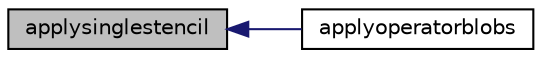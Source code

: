 digraph "applysinglestencil"
{
 // INTERACTIVE_SVG=YES
  bgcolor="transparent";
  edge [fontname="Helvetica",fontsize="10",labelfontname="Helvetica",labelfontsize="10"];
  node [fontname="Helvetica",fontsize="10",shape=record];
  rankdir="LR";
  Node9 [label="applysinglestencil",height=0.2,width=0.4,color="black", fillcolor="grey75", style="filled", fontcolor="black"];
  Node9 -> Node10 [dir="back",color="midnightblue",fontsize="10",style="solid",fontname="Helvetica"];
  Node10 [label="applyoperatorblobs",height=0.2,width=0.4,color="black",URL="$namespaceoperators.html#a526cfaf4061ff38e8b9cba873cb1392c",tooltip="applyoperatorblobs applies an operator by applying each stencil in turn to all the points to which it..."];
}
